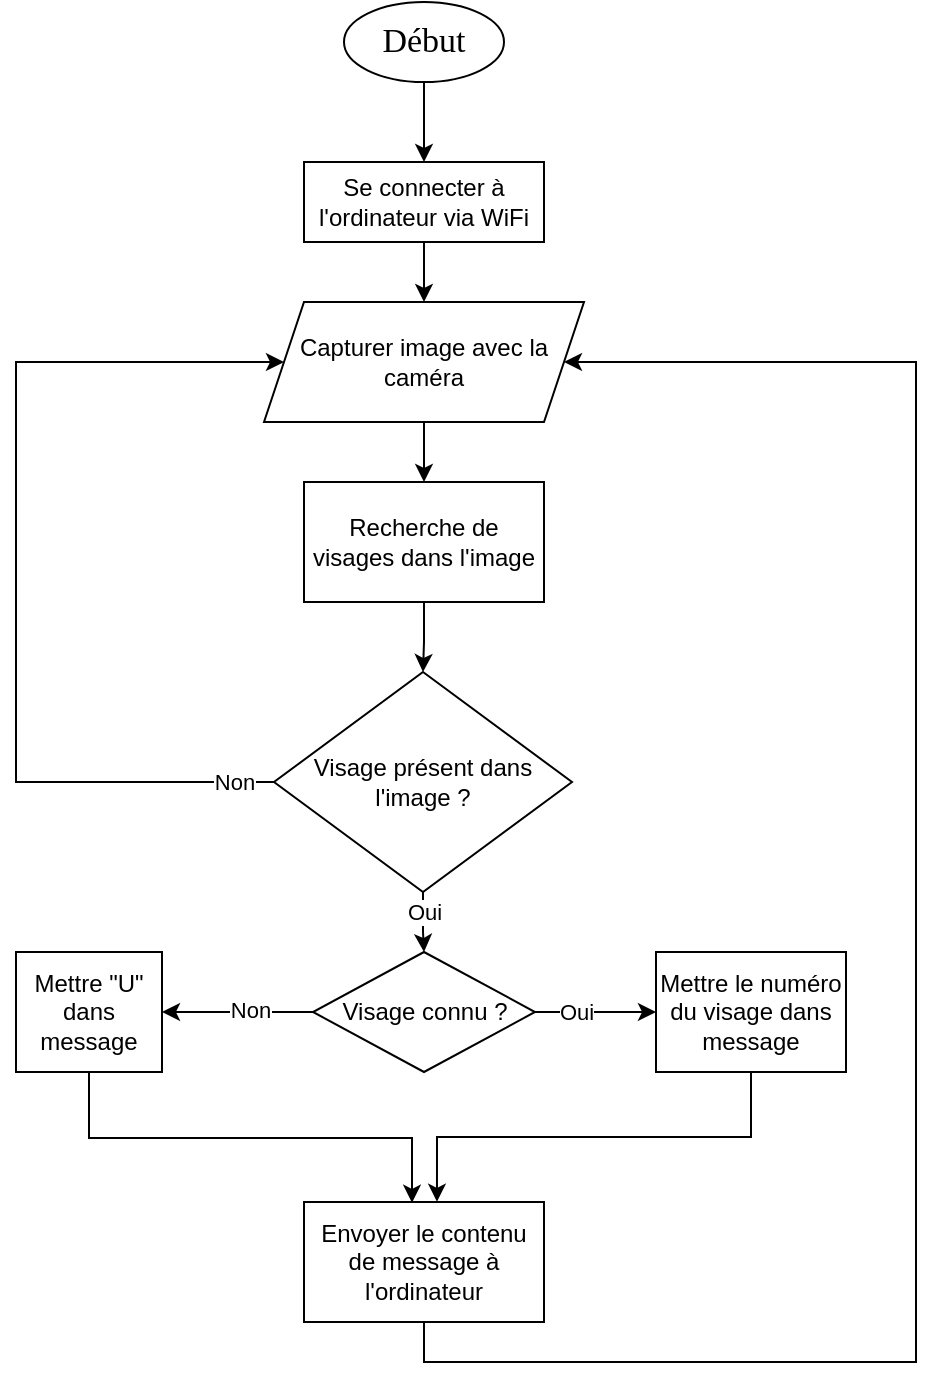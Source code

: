 <mxfile version="23.1.6" type="device">
  <diagram name="Page-1" id="823aNyvLbyBQqBodMqZG">
    <mxGraphModel dx="1500" dy="746" grid="1" gridSize="10" guides="1" tooltips="1" connect="1" arrows="1" fold="1" page="1" pageScale="1" pageWidth="827" pageHeight="1169" math="0" shadow="0">
      <root>
        <mxCell id="0" />
        <mxCell id="1" parent="0" />
        <mxCell id="33RtKYd7d7kExoBThZ8Z-26" style="edgeStyle=orthogonalEdgeStyle;rounded=0;orthogonalLoop=1;jettySize=auto;html=1;exitX=0.5;exitY=1;exitDx=0;exitDy=0;entryX=0.5;entryY=0;entryDx=0;entryDy=0;" edge="1" parent="1" source="4AcnSKAXtkUhWrs8ty6k-1" target="33RtKYd7d7kExoBThZ8Z-25">
          <mxGeometry relative="1" as="geometry" />
        </mxCell>
        <mxCell id="4AcnSKAXtkUhWrs8ty6k-1" value="&lt;font style=&quot;font-size: 17px;&quot; face=&quot;Garamond&quot;&gt;Début&lt;/font&gt;" style="ellipse;whiteSpace=wrap;html=1;" parent="1" vertex="1">
          <mxGeometry x="374" y="10" width="80" height="40" as="geometry" />
        </mxCell>
        <mxCell id="33RtKYd7d7kExoBThZ8Z-4" style="edgeStyle=orthogonalEdgeStyle;rounded=0;orthogonalLoop=1;jettySize=auto;html=1;exitX=0.5;exitY=1;exitDx=0;exitDy=0;entryX=0.5;entryY=0;entryDx=0;entryDy=0;" edge="1" parent="1" source="33RtKYd7d7kExoBThZ8Z-1" target="33RtKYd7d7kExoBThZ8Z-3">
          <mxGeometry relative="1" as="geometry">
            <mxPoint x="414" y="245" as="sourcePoint" />
          </mxGeometry>
        </mxCell>
        <mxCell id="33RtKYd7d7kExoBThZ8Z-1" value="Capturer image avec la caméra" style="shape=parallelogram;perimeter=parallelogramPerimeter;whiteSpace=wrap;html=1;fixedSize=1;" vertex="1" parent="1">
          <mxGeometry x="334" y="160" width="160" height="60" as="geometry" />
        </mxCell>
        <mxCell id="33RtKYd7d7kExoBThZ8Z-6" value="" style="edgeStyle=orthogonalEdgeStyle;rounded=0;orthogonalLoop=1;jettySize=auto;html=1;" edge="1" parent="1" source="33RtKYd7d7kExoBThZ8Z-3" target="33RtKYd7d7kExoBThZ8Z-5">
          <mxGeometry relative="1" as="geometry" />
        </mxCell>
        <mxCell id="33RtKYd7d7kExoBThZ8Z-3" value="Recherche de visages dans l&#39;image" style="rounded=0;whiteSpace=wrap;html=1;" vertex="1" parent="1">
          <mxGeometry x="354" y="250" width="120" height="60" as="geometry" />
        </mxCell>
        <mxCell id="33RtKYd7d7kExoBThZ8Z-10" style="edgeStyle=orthogonalEdgeStyle;rounded=0;orthogonalLoop=1;jettySize=auto;html=1;exitX=0;exitY=0.5;exitDx=0;exitDy=0;entryX=0;entryY=0.5;entryDx=0;entryDy=0;" edge="1" parent="1" source="33RtKYd7d7kExoBThZ8Z-5" target="33RtKYd7d7kExoBThZ8Z-1">
          <mxGeometry relative="1" as="geometry">
            <mxPoint x="344" y="215" as="targetPoint" />
            <Array as="points">
              <mxPoint x="210" y="400" />
              <mxPoint x="210" y="190" />
            </Array>
          </mxGeometry>
        </mxCell>
        <mxCell id="33RtKYd7d7kExoBThZ8Z-11" value="Non" style="edgeLabel;html=1;align=center;verticalAlign=middle;resizable=0;points=[];" vertex="1" connectable="0" parent="33RtKYd7d7kExoBThZ8Z-10">
          <mxGeometry x="-0.739" y="-1" relative="1" as="geometry">
            <mxPoint x="41" y="1" as="offset" />
          </mxGeometry>
        </mxCell>
        <mxCell id="33RtKYd7d7kExoBThZ8Z-13" value="" style="edgeStyle=orthogonalEdgeStyle;rounded=0;orthogonalLoop=1;jettySize=auto;html=1;" edge="1" parent="1" source="33RtKYd7d7kExoBThZ8Z-5" target="33RtKYd7d7kExoBThZ8Z-12">
          <mxGeometry relative="1" as="geometry" />
        </mxCell>
        <mxCell id="33RtKYd7d7kExoBThZ8Z-14" value="Oui" style="edgeLabel;html=1;align=center;verticalAlign=middle;resizable=0;points=[];" vertex="1" connectable="0" parent="33RtKYd7d7kExoBThZ8Z-13">
          <mxGeometry x="-0.488" relative="1" as="geometry">
            <mxPoint y="2" as="offset" />
          </mxGeometry>
        </mxCell>
        <mxCell id="33RtKYd7d7kExoBThZ8Z-5" value="Visage présent dans l&#39;image ?" style="rhombus;whiteSpace=wrap;html=1;" vertex="1" parent="1">
          <mxGeometry x="339" y="345" width="149" height="110" as="geometry" />
        </mxCell>
        <mxCell id="33RtKYd7d7kExoBThZ8Z-16" value="" style="edgeStyle=orthogonalEdgeStyle;rounded=0;orthogonalLoop=1;jettySize=auto;html=1;" edge="1" parent="1" source="33RtKYd7d7kExoBThZ8Z-12" target="33RtKYd7d7kExoBThZ8Z-15">
          <mxGeometry relative="1" as="geometry" />
        </mxCell>
        <mxCell id="33RtKYd7d7kExoBThZ8Z-20" value="Oui" style="edgeLabel;html=1;align=center;verticalAlign=middle;resizable=0;points=[];" vertex="1" connectable="0" parent="33RtKYd7d7kExoBThZ8Z-16">
          <mxGeometry x="-0.409" y="3" relative="1" as="geometry">
            <mxPoint x="2" y="3" as="offset" />
          </mxGeometry>
        </mxCell>
        <mxCell id="33RtKYd7d7kExoBThZ8Z-18" value="" style="edgeStyle=orthogonalEdgeStyle;rounded=0;orthogonalLoop=1;jettySize=auto;html=1;" edge="1" parent="1" source="33RtKYd7d7kExoBThZ8Z-12" target="33RtKYd7d7kExoBThZ8Z-17">
          <mxGeometry relative="1" as="geometry" />
        </mxCell>
        <mxCell id="33RtKYd7d7kExoBThZ8Z-19" value="Non" style="edgeLabel;html=1;align=center;verticalAlign=middle;resizable=0;points=[];" vertex="1" connectable="0" parent="33RtKYd7d7kExoBThZ8Z-18">
          <mxGeometry x="-0.16" y="-1" relative="1" as="geometry">
            <mxPoint as="offset" />
          </mxGeometry>
        </mxCell>
        <mxCell id="33RtKYd7d7kExoBThZ8Z-12" value="Visage connu ?" style="rhombus;whiteSpace=wrap;html=1;" vertex="1" parent="1">
          <mxGeometry x="358.5" y="485" width="111" height="60" as="geometry" />
        </mxCell>
        <mxCell id="33RtKYd7d7kExoBThZ8Z-15" value="Mettre le numéro du visage dans message" style="whiteSpace=wrap;html=1;" vertex="1" parent="1">
          <mxGeometry x="530" y="485" width="95" height="60" as="geometry" />
        </mxCell>
        <mxCell id="33RtKYd7d7kExoBThZ8Z-32" style="edgeStyle=orthogonalEdgeStyle;rounded=0;orthogonalLoop=1;jettySize=auto;html=1;exitX=0.5;exitY=1;exitDx=0;exitDy=0;entryX=0.454;entryY=0.006;entryDx=0;entryDy=0;entryPerimeter=0;" edge="1" parent="1" source="33RtKYd7d7kExoBThZ8Z-17" target="33RtKYd7d7kExoBThZ8Z-28">
          <mxGeometry relative="1" as="geometry">
            <Array as="points">
              <mxPoint x="247" y="578" />
              <mxPoint x="408" y="578" />
              <mxPoint x="408" y="610" />
            </Array>
          </mxGeometry>
        </mxCell>
        <mxCell id="33RtKYd7d7kExoBThZ8Z-17" value="Mettre &quot;U&quot; dans message" style="whiteSpace=wrap;html=1;" vertex="1" parent="1">
          <mxGeometry x="210" y="485" width="73" height="60" as="geometry" />
        </mxCell>
        <mxCell id="33RtKYd7d7kExoBThZ8Z-27" style="edgeStyle=orthogonalEdgeStyle;rounded=0;orthogonalLoop=1;jettySize=auto;html=1;entryX=0.5;entryY=0;entryDx=0;entryDy=0;" edge="1" parent="1" source="33RtKYd7d7kExoBThZ8Z-25" target="33RtKYd7d7kExoBThZ8Z-1">
          <mxGeometry relative="1" as="geometry" />
        </mxCell>
        <mxCell id="33RtKYd7d7kExoBThZ8Z-25" value="Se connecter à l&#39;ordinateur via WiFi" style="whiteSpace=wrap;html=1;" vertex="1" parent="1">
          <mxGeometry x="354" y="90" width="120" height="40" as="geometry" />
        </mxCell>
        <mxCell id="33RtKYd7d7kExoBThZ8Z-34" style="edgeStyle=orthogonalEdgeStyle;rounded=0;orthogonalLoop=1;jettySize=auto;html=1;exitX=0.5;exitY=1;exitDx=0;exitDy=0;entryX=1;entryY=0.5;entryDx=0;entryDy=0;" edge="1" parent="1" source="33RtKYd7d7kExoBThZ8Z-28" target="33RtKYd7d7kExoBThZ8Z-1">
          <mxGeometry relative="1" as="geometry">
            <Array as="points">
              <mxPoint x="414" y="690" />
              <mxPoint x="660" y="690" />
              <mxPoint x="660" y="190" />
            </Array>
          </mxGeometry>
        </mxCell>
        <mxCell id="33RtKYd7d7kExoBThZ8Z-28" value="Envoyer le contenu de message à l&#39;ordinateur" style="rounded=0;whiteSpace=wrap;html=1;" vertex="1" parent="1">
          <mxGeometry x="354" y="610" width="120" height="60" as="geometry" />
        </mxCell>
        <mxCell id="33RtKYd7d7kExoBThZ8Z-33" style="edgeStyle=orthogonalEdgeStyle;rounded=0;orthogonalLoop=1;jettySize=auto;html=1;exitX=0.5;exitY=1;exitDx=0;exitDy=0;entryX=0.554;entryY=-0.002;entryDx=0;entryDy=0;entryPerimeter=0;" edge="1" parent="1" source="33RtKYd7d7kExoBThZ8Z-15" target="33RtKYd7d7kExoBThZ8Z-28">
          <mxGeometry relative="1" as="geometry" />
        </mxCell>
      </root>
    </mxGraphModel>
  </diagram>
</mxfile>

